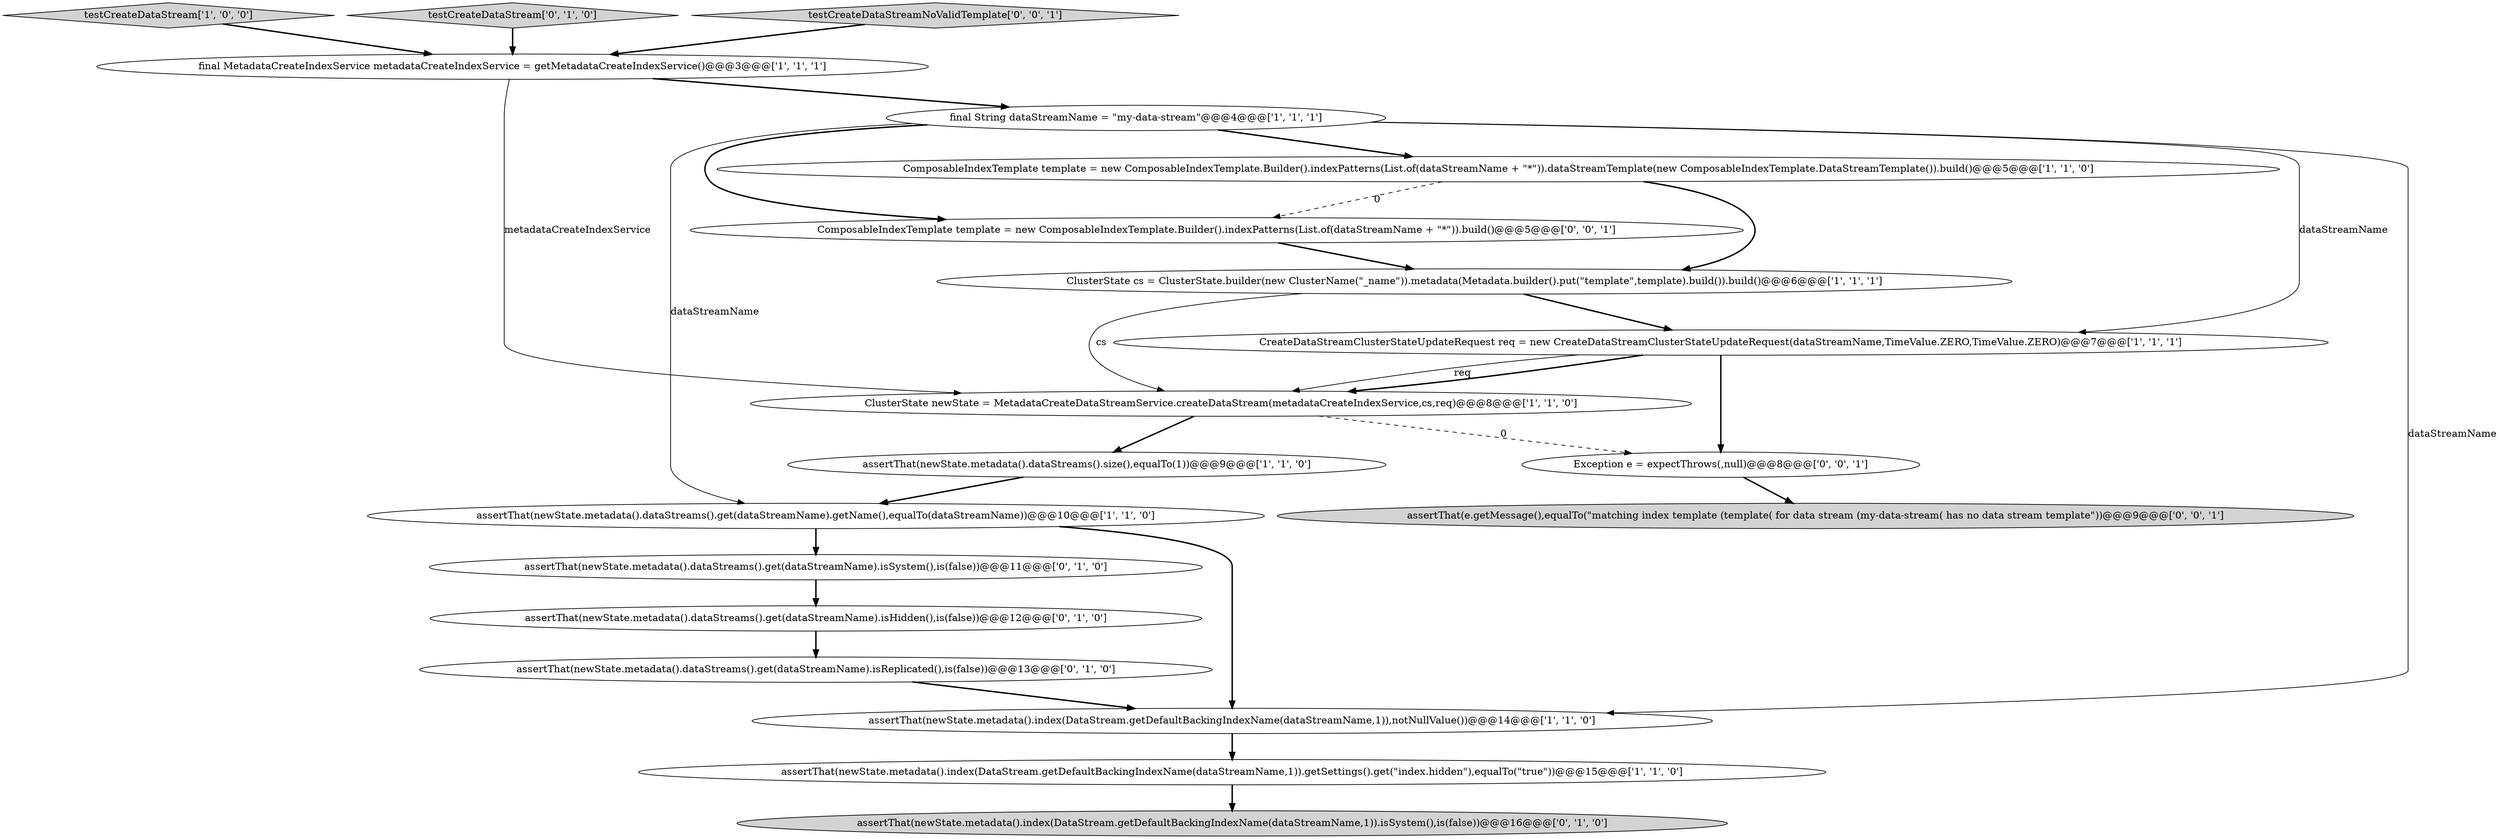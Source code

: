 digraph {
17 [style = filled, label = "Exception e = expectThrows(,null)@@@8@@@['0', '0', '1']", fillcolor = white, shape = ellipse image = "AAA0AAABBB3BBB"];
7 [style = filled, label = "testCreateDataStream['1', '0', '0']", fillcolor = lightgray, shape = diamond image = "AAA0AAABBB1BBB"];
4 [style = filled, label = "CreateDataStreamClusterStateUpdateRequest req = new CreateDataStreamClusterStateUpdateRequest(dataStreamName,TimeValue.ZERO,TimeValue.ZERO)@@@7@@@['1', '1', '1']", fillcolor = white, shape = ellipse image = "AAA0AAABBB1BBB"];
13 [style = filled, label = "assertThat(newState.metadata().dataStreams().get(dataStreamName).isReplicated(),is(false))@@@13@@@['0', '1', '0']", fillcolor = white, shape = ellipse image = "AAA1AAABBB2BBB"];
14 [style = filled, label = "testCreateDataStream['0', '1', '0']", fillcolor = lightgray, shape = diamond image = "AAA0AAABBB2BBB"];
5 [style = filled, label = "final MetadataCreateIndexService metadataCreateIndexService = getMetadataCreateIndexService()@@@3@@@['1', '1', '1']", fillcolor = white, shape = ellipse image = "AAA0AAABBB1BBB"];
9 [style = filled, label = "ComposableIndexTemplate template = new ComposableIndexTemplate.Builder().indexPatterns(List.of(dataStreamName + \"*\")).dataStreamTemplate(new ComposableIndexTemplate.DataStreamTemplate()).build()@@@5@@@['1', '1', '0']", fillcolor = white, shape = ellipse image = "AAA0AAABBB1BBB"];
10 [style = filled, label = "ClusterState newState = MetadataCreateDataStreamService.createDataStream(metadataCreateIndexService,cs,req)@@@8@@@['1', '1', '0']", fillcolor = white, shape = ellipse image = "AAA0AAABBB1BBB"];
15 [style = filled, label = "assertThat(newState.metadata().dataStreams().get(dataStreamName).isSystem(),is(false))@@@11@@@['0', '1', '0']", fillcolor = white, shape = ellipse image = "AAA1AAABBB2BBB"];
16 [style = filled, label = "testCreateDataStreamNoValidTemplate['0', '0', '1']", fillcolor = lightgray, shape = diamond image = "AAA0AAABBB3BBB"];
6 [style = filled, label = "ClusterState cs = ClusterState.builder(new ClusterName(\"_name\")).metadata(Metadata.builder().put(\"template\",template).build()).build()@@@6@@@['1', '1', '1']", fillcolor = white, shape = ellipse image = "AAA0AAABBB1BBB"];
8 [style = filled, label = "final String dataStreamName = \"my-data-stream\"@@@4@@@['1', '1', '1']", fillcolor = white, shape = ellipse image = "AAA0AAABBB1BBB"];
11 [style = filled, label = "assertThat(newState.metadata().dataStreams().get(dataStreamName).isHidden(),is(false))@@@12@@@['0', '1', '0']", fillcolor = white, shape = ellipse image = "AAA1AAABBB2BBB"];
12 [style = filled, label = "assertThat(newState.metadata().index(DataStream.getDefaultBackingIndexName(dataStreamName,1)).isSystem(),is(false))@@@16@@@['0', '1', '0']", fillcolor = lightgray, shape = ellipse image = "AAA1AAABBB2BBB"];
1 [style = filled, label = "assertThat(newState.metadata().index(DataStream.getDefaultBackingIndexName(dataStreamName,1)),notNullValue())@@@14@@@['1', '1', '0']", fillcolor = white, shape = ellipse image = "AAA0AAABBB1BBB"];
19 [style = filled, label = "ComposableIndexTemplate template = new ComposableIndexTemplate.Builder().indexPatterns(List.of(dataStreamName + \"*\")).build()@@@5@@@['0', '0', '1']", fillcolor = white, shape = ellipse image = "AAA0AAABBB3BBB"];
3 [style = filled, label = "assertThat(newState.metadata().dataStreams().size(),equalTo(1))@@@9@@@['1', '1', '0']", fillcolor = white, shape = ellipse image = "AAA0AAABBB1BBB"];
0 [style = filled, label = "assertThat(newState.metadata().dataStreams().get(dataStreamName).getName(),equalTo(dataStreamName))@@@10@@@['1', '1', '0']", fillcolor = white, shape = ellipse image = "AAA0AAABBB1BBB"];
2 [style = filled, label = "assertThat(newState.metadata().index(DataStream.getDefaultBackingIndexName(dataStreamName,1)).getSettings().get(\"index.hidden\"),equalTo(\"true\"))@@@15@@@['1', '1', '0']", fillcolor = white, shape = ellipse image = "AAA0AAABBB1BBB"];
18 [style = filled, label = "assertThat(e.getMessage(),equalTo(\"matching index template (template( for data stream (my-data-stream( has no data stream template\"))@@@9@@@['0', '0', '1']", fillcolor = lightgray, shape = ellipse image = "AAA0AAABBB3BBB"];
14->5 [style = bold, label=""];
6->10 [style = solid, label="cs"];
5->8 [style = bold, label=""];
8->9 [style = bold, label=""];
19->6 [style = bold, label=""];
6->4 [style = bold, label=""];
8->0 [style = solid, label="dataStreamName"];
10->17 [style = dashed, label="0"];
8->1 [style = solid, label="dataStreamName"];
4->17 [style = bold, label=""];
0->1 [style = bold, label=""];
10->3 [style = bold, label=""];
8->4 [style = solid, label="dataStreamName"];
9->6 [style = bold, label=""];
9->19 [style = dashed, label="0"];
0->15 [style = bold, label=""];
15->11 [style = bold, label=""];
3->0 [style = bold, label=""];
4->10 [style = solid, label="req"];
11->13 [style = bold, label=""];
16->5 [style = bold, label=""];
4->10 [style = bold, label=""];
7->5 [style = bold, label=""];
13->1 [style = bold, label=""];
5->10 [style = solid, label="metadataCreateIndexService"];
1->2 [style = bold, label=""];
2->12 [style = bold, label=""];
8->19 [style = bold, label=""];
17->18 [style = bold, label=""];
}
